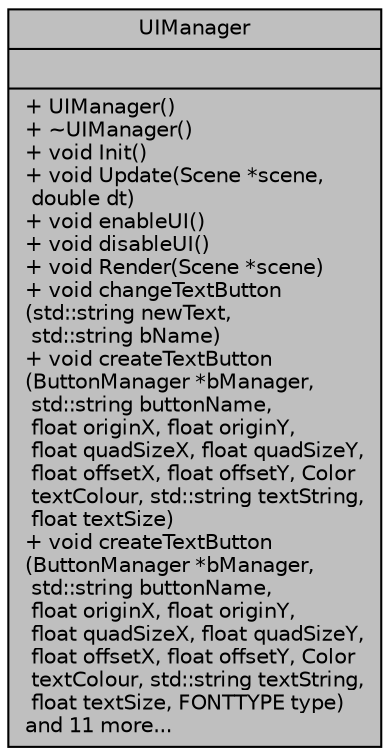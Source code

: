 digraph "UIManager"
{
 // LATEX_PDF_SIZE
  edge [fontname="Helvetica",fontsize="10",labelfontname="Helvetica",labelfontsize="10"];
  node [fontname="Helvetica",fontsize="10",shape=record];
  Node1 [label="{UIManager\n||+  UIManager()\l+  ~UIManager()\l+ void Init()\l+ void Update(Scene *scene,\l double dt)\l+ void enableUI()\l+ void disableUI()\l+ void Render(Scene *scene)\l+ void changeTextButton\l(std::string newText,\l std::string bName)\l+ void createTextButton\l(ButtonManager *bManager,\l std::string buttonName,\l float originX, float originY,\l float quadSizeX, float quadSizeY,\l float offsetX, float offsetY, Color\l textColour, std::string textString,\l float textSize)\l+ void createTextButton\l(ButtonManager *bManager,\l std::string buttonName,\l float originX, float originY,\l float quadSizeX, float quadSizeY,\l float offsetX, float offsetY, Color\l textColour, std::string textString,\l float textSize, FONTTYPE type)\land 11 more...\l}",height=0.2,width=0.4,color="black", fillcolor="grey75", style="filled", fontcolor="black",tooltip="Handles all UIs with Buttons in the Game."];
}
